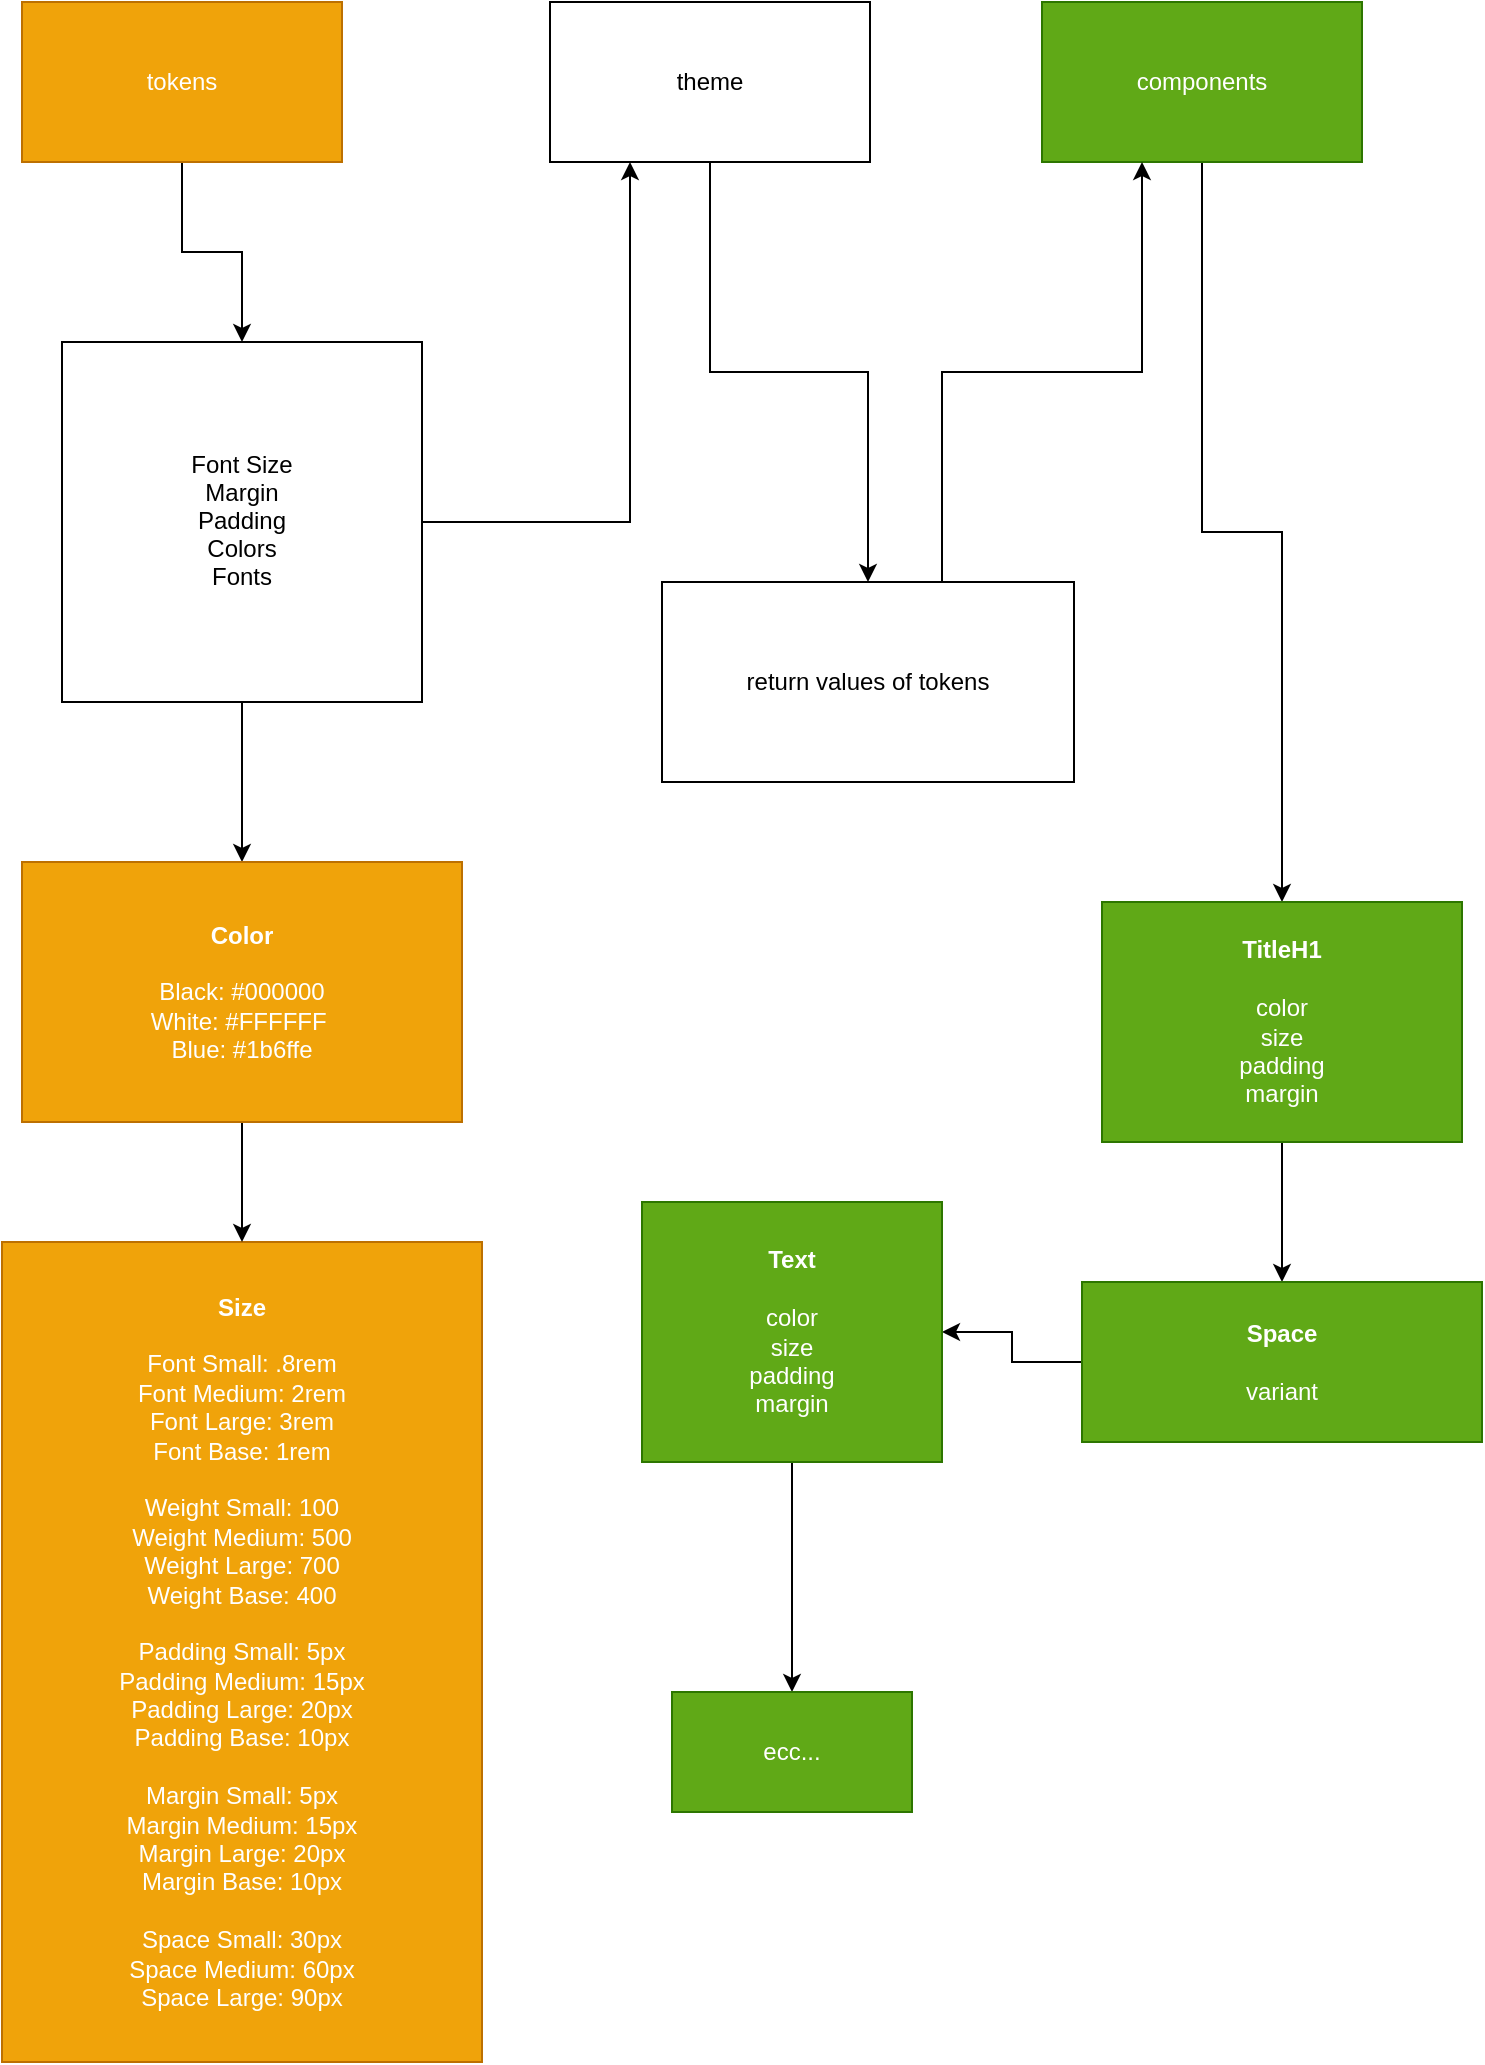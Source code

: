 <mxfile version="13.6.5">
    <diagram id="G0rBSBzznZgQwVs2m9tp" name="Design">
        <mxGraphModel dx="800" dy="407" grid="1" gridSize="10" guides="1" tooltips="1" connect="1" arrows="1" fold="1" page="1" pageScale="1" pageWidth="827" pageHeight="1169" math="0" shadow="0">
            <root>
                <mxCell id="0"/>
                <mxCell id="1" parent="0"/>
                <mxCell id="6" value="" style="edgeStyle=orthogonalEdgeStyle;rounded=0;orthogonalLoop=1;jettySize=auto;html=1;" edge="1" parent="1" source="2" target="5">
                    <mxGeometry relative="1" as="geometry"/>
                </mxCell>
                <mxCell id="2" value="tokens" style="whiteSpace=wrap;html=1;fillColor=#f0a30a;strokeColor=#BD7000;fontColor=#ffffff;" vertex="1" parent="1">
                    <mxGeometry x="70" y="60" width="160" height="80" as="geometry"/>
                </mxCell>
                <mxCell id="11" style="edgeStyle=orthogonalEdgeStyle;rounded=0;orthogonalLoop=1;jettySize=auto;html=1;entryX=0.5;entryY=0;entryDx=0;entryDy=0;" edge="1" parent="1" source="3" target="10">
                    <mxGeometry relative="1" as="geometry"/>
                </mxCell>
                <mxCell id="3" value="theme" style="whiteSpace=wrap;html=1;" vertex="1" parent="1">
                    <mxGeometry x="334" y="60" width="160" height="80" as="geometry"/>
                </mxCell>
                <mxCell id="29" style="edgeStyle=orthogonalEdgeStyle;rounded=0;orthogonalLoop=1;jettySize=auto;html=1;entryX=0.5;entryY=0;entryDx=0;entryDy=0;" edge="1" parent="1" source="4" target="28">
                    <mxGeometry relative="1" as="geometry"/>
                </mxCell>
                <mxCell id="4" value="components" style="whiteSpace=wrap;html=1;fillColor=#60a917;strokeColor=#2D7600;fontColor=#ffffff;" vertex="1" parent="1">
                    <mxGeometry x="580" y="60" width="160" height="80" as="geometry"/>
                </mxCell>
                <mxCell id="8" style="edgeStyle=orthogonalEdgeStyle;rounded=0;orthogonalLoop=1;jettySize=auto;html=1;entryX=0.25;entryY=1;entryDx=0;entryDy=0;" edge="1" parent="1" source="5" target="3">
                    <mxGeometry relative="1" as="geometry"/>
                </mxCell>
                <mxCell id="26" value="" style="edgeStyle=orthogonalEdgeStyle;rounded=0;orthogonalLoop=1;jettySize=auto;html=1;" edge="1" parent="1" source="5" target="23">
                    <mxGeometry relative="1" as="geometry"/>
                </mxCell>
                <mxCell id="5" value="" style="whiteSpace=wrap;html=1;" vertex="1" parent="1">
                    <mxGeometry x="90" y="230" width="180" height="180" as="geometry"/>
                </mxCell>
                <mxCell id="7" value="Font Size&#10;Margin&#10;Padding&#10;Colors&#10;Fonts" style="text;strokeColor=none;fillColor=none;align=center;verticalAlign=top;spacingLeft=4;spacingRight=4;overflow=hidden;rotatable=0;points=[[0,0.5],[1,0.5]];portConstraint=eastwest;" vertex="1" parent="1">
                    <mxGeometry x="150" y="277.5" width="60" height="85" as="geometry"/>
                </mxCell>
                <mxCell id="27" style="edgeStyle=orthogonalEdgeStyle;rounded=0;orthogonalLoop=1;jettySize=auto;html=1;" edge="1" parent="1" source="10" target="4">
                    <mxGeometry relative="1" as="geometry">
                        <Array as="points">
                            <mxPoint x="530" y="245"/>
                            <mxPoint x="630" y="245"/>
                        </Array>
                    </mxGeometry>
                </mxCell>
                <mxCell id="10" value="return values of tokens" style="whiteSpace=wrap;html=1;align=center;" vertex="1" parent="1">
                    <mxGeometry x="390" y="350" width="206" height="100" as="geometry"/>
                </mxCell>
                <mxCell id="21" value="&lt;span&gt;&lt;b&gt;Size&lt;/b&gt;&lt;br&gt;&lt;br&gt;Font Small: .8rem&lt;/span&gt;&lt;br&gt;&lt;span&gt;Font Medium: 2rem&lt;/span&gt;&lt;br&gt;&lt;span&gt;Font Large: 3rem&lt;/span&gt;&lt;br&gt;&lt;span&gt;Font Base: 1rem&lt;/span&gt;&lt;span style=&quot;color: rgb(255 , 255 , 255)&quot;&gt;&lt;br&gt;&lt;br&gt;Weight Small: 100&lt;/span&gt;&lt;br style=&quot;color: rgb(255 , 255 , 255)&quot;&gt;&lt;span style=&quot;color: rgb(255 , 255 , 255)&quot;&gt;Weight Medium: 500&lt;/span&gt;&lt;br style=&quot;color: rgb(255 , 255 , 255)&quot;&gt;&lt;span style=&quot;color: rgb(255 , 255 , 255)&quot;&gt;Weight Large: 700&lt;/span&gt;&lt;br style=&quot;color: rgb(255 , 255 , 255)&quot;&gt;&lt;span style=&quot;color: rgb(255 , 255 , 255)&quot;&gt;Weight Base: 400&lt;/span&gt;&lt;br style=&quot;color: rgb(255 , 255 , 255)&quot;&gt;&lt;br style=&quot;color: rgb(255 , 255 , 255)&quot;&gt;&lt;span style=&quot;color: rgb(255 , 255 , 255)&quot;&gt;Padding Small: 5px&lt;/span&gt;&lt;br style=&quot;color: rgb(255 , 255 , 255)&quot;&gt;&lt;span style=&quot;color: rgb(255 , 255 , 255)&quot;&gt;Padding Medium: 15px&lt;/span&gt;&lt;br style=&quot;color: rgb(255 , 255 , 255)&quot;&gt;&lt;span style=&quot;color: rgb(255 , 255 , 255)&quot;&gt;Padding Large: 20px&lt;/span&gt;&lt;br style=&quot;color: rgb(255 , 255 , 255)&quot;&gt;&lt;span style=&quot;color: rgb(255 , 255 , 255)&quot;&gt;Padding Base: 10px&lt;br&gt;&lt;br&gt;&lt;/span&gt;Margin Small: 5px&lt;br&gt;Margin&amp;nbsp;Medium: 15px&lt;br&gt;Margin&amp;nbsp;Large: 20px&lt;br&gt;Margin&amp;nbsp;Base: 10px&lt;br&gt;&lt;span style=&quot;color: rgb(255 , 255 , 255)&quot;&gt;&lt;br&gt;Space Small: 30px&lt;br&gt;Space Medium: 60px&lt;br&gt;Space Large: 90px&lt;br&gt;&lt;/span&gt;" style="whiteSpace=wrap;html=1;strokeColor=#BD7000;fillColor=#f0a30a;align=center;fontColor=#ffffff;" vertex="1" parent="1">
                    <mxGeometry x="60" y="680" width="240" height="410" as="geometry"/>
                </mxCell>
                <mxCell id="24" value="" style="edgeStyle=orthogonalEdgeStyle;rounded=0;orthogonalLoop=1;jettySize=auto;html=1;" edge="1" parent="1" source="23" target="21">
                    <mxGeometry relative="1" as="geometry"/>
                </mxCell>
                <mxCell id="23" value="&lt;b&gt;Color&lt;/b&gt;&lt;br&gt;&lt;br&gt;Black: #000000&lt;br&gt;White: #FFFFFF&amp;nbsp;&lt;br&gt;Blue:&amp;nbsp;#1b6ffe" style="whiteSpace=wrap;html=1;strokeColor=#BD7000;fillColor=#f0a30a;align=center;fontColor=#ffffff;" vertex="1" parent="1">
                    <mxGeometry x="70" y="490" width="220" height="130" as="geometry"/>
                </mxCell>
                <mxCell id="31" value="" style="edgeStyle=orthogonalEdgeStyle;rounded=0;orthogonalLoop=1;jettySize=auto;html=1;" edge="1" parent="1" source="28" target="30">
                    <mxGeometry relative="1" as="geometry"/>
                </mxCell>
                <mxCell id="28" value="&lt;b&gt;TitleH1&lt;br&gt;&lt;/b&gt;&lt;br&gt;color&lt;br&gt;size&lt;br&gt;padding&lt;br&gt;margin" style="whiteSpace=wrap;html=1;strokeColor=#2D7600;fillColor=#60a917;align=center;fontColor=#ffffff;" vertex="1" parent="1">
                    <mxGeometry x="610" y="510" width="180" height="120" as="geometry"/>
                </mxCell>
                <mxCell id="33" value="" style="edgeStyle=orthogonalEdgeStyle;rounded=0;orthogonalLoop=1;jettySize=auto;html=1;" edge="1" parent="1" source="30" target="32">
                    <mxGeometry relative="1" as="geometry"/>
                </mxCell>
                <mxCell id="30" value="&lt;b&gt;Space&lt;/b&gt;&lt;br&gt;&lt;br&gt;variant" style="whiteSpace=wrap;html=1;fillColor=#60a917;strokeColor=#2D7600;fontColor=#ffffff;" vertex="1" parent="1">
                    <mxGeometry x="600" y="700" width="200" height="80" as="geometry"/>
                </mxCell>
                <mxCell id="35" value="" style="edgeStyle=orthogonalEdgeStyle;rounded=0;orthogonalLoop=1;jettySize=auto;html=1;" edge="1" parent="1" source="32" target="34">
                    <mxGeometry relative="1" as="geometry"/>
                </mxCell>
                <mxCell id="32" value="&lt;b&gt;Text&lt;/b&gt;&lt;br&gt;&lt;br&gt;color&lt;br&gt;size&lt;br&gt;padding&lt;br&gt;margin" style="whiteSpace=wrap;html=1;fillColor=#60a917;strokeColor=#2D7600;fontColor=#ffffff;" vertex="1" parent="1">
                    <mxGeometry x="380" y="660" width="150" height="130" as="geometry"/>
                </mxCell>
                <mxCell id="34" value="ecc..." style="whiteSpace=wrap;html=1;fillColor=#60a917;strokeColor=#2D7600;fontColor=#ffffff;" vertex="1" parent="1">
                    <mxGeometry x="395" y="905" width="120" height="60" as="geometry"/>
                </mxCell>
            </root>
        </mxGraphModel>
    </diagram>
</mxfile>